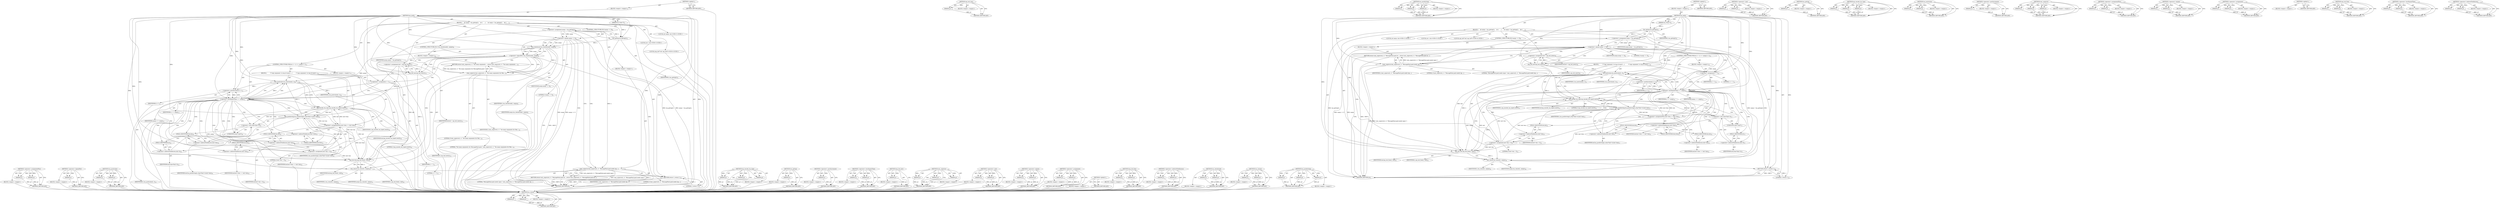 digraph "lua_pushlstring" {
vulnerable_173 [label=<(METHOD,lua_concat)>];
vulnerable_174 [label=<(PARAM,p1)>];
vulnerable_175 [label=<(PARAM,p2)>];
vulnerable_176 [label=<(BLOCK,&lt;empty&gt;,&lt;empty&gt;)>];
vulnerable_177 [label=<(METHOD_RETURN,ANY)>];
vulnerable_123 [label=<(METHOD,mp_buf_new)>];
vulnerable_124 [label=<(PARAM,p1)>];
vulnerable_125 [label=<(BLOCK,&lt;empty&gt;,&lt;empty&gt;)>];
vulnerable_126 [label=<(METHOD_RETURN,ANY)>];
vulnerable_147 [label=<(METHOD,lua_pushlstring)>];
vulnerable_148 [label=<(PARAM,p1)>];
vulnerable_149 [label=<(PARAM,p2)>];
vulnerable_150 [label=<(PARAM,p3)>];
vulnerable_151 [label=<(BLOCK,&lt;empty&gt;,&lt;empty&gt;)>];
vulnerable_152 [label=<(METHOD_RETURN,ANY)>];
vulnerable_6 [label=<(METHOD,&lt;global&gt;)<SUB>1</SUB>>];
vulnerable_7 [label=<(BLOCK,&lt;empty&gt;,&lt;empty&gt;)<SUB>1</SUB>>];
vulnerable_8 [label=<(METHOD,mp_pack)<SUB>1</SUB>>];
vulnerable_9 [label=<(PARAM,lua_State *L)<SUB>1</SUB>>];
vulnerable_10 [label=<(BLOCK,{
    int nargs = lua_gettop(L);
    int i;
   ...,{
    int nargs = lua_gettop(L);
    int i;
   ...)<SUB>1</SUB>>];
vulnerable_11 [label="<(LOCAL,int nargs: int)<SUB>2</SUB>>"];
vulnerable_12 [label=<(&lt;operator&gt;.assignment,nargs = lua_gettop(L))<SUB>2</SUB>>];
vulnerable_13 [label=<(IDENTIFIER,nargs,nargs = lua_gettop(L))<SUB>2</SUB>>];
vulnerable_14 [label=<(lua_gettop,lua_gettop(L))<SUB>2</SUB>>];
vulnerable_15 [label=<(IDENTIFIER,L,lua_gettop(L))<SUB>2</SUB>>];
vulnerable_16 [label="<(LOCAL,int i: int)<SUB>3</SUB>>"];
vulnerable_17 [label="<(LOCAL,mp_buf* buf: mp_buf*)<SUB>4</SUB>>"];
vulnerable_18 [label=<(CONTROL_STRUCTURE,IF,if (nargs == 0))<SUB>6</SUB>>];
vulnerable_19 [label=<(&lt;operator&gt;.equals,nargs == 0)<SUB>6</SUB>>];
vulnerable_20 [label=<(IDENTIFIER,nargs,nargs == 0)<SUB>6</SUB>>];
vulnerable_21 [label=<(LITERAL,0,nargs == 0)<SUB>6</SUB>>];
vulnerable_22 [label=<(BLOCK,&lt;empty&gt;,&lt;empty&gt;)<SUB>7</SUB>>];
vulnerable_23 [label=<(RETURN,return luaL_argerror(L, 0, &quot;MessagePack pack ne...,return luaL_argerror(L, 0, &quot;MessagePack pack ne...)<SUB>7</SUB>>];
vulnerable_24 [label=<(luaL_argerror,luaL_argerror(L, 0, &quot;MessagePack pack needs inp...)<SUB>7</SUB>>];
vulnerable_25 [label=<(IDENTIFIER,L,luaL_argerror(L, 0, &quot;MessagePack pack needs inp...)<SUB>7</SUB>>];
vulnerable_26 [label=<(LITERAL,0,luaL_argerror(L, 0, &quot;MessagePack pack needs inp...)<SUB>7</SUB>>];
vulnerable_27 [label=<(LITERAL,&quot;MessagePack pack needs input.&quot;,luaL_argerror(L, 0, &quot;MessagePack pack needs inp...)<SUB>7</SUB>>];
vulnerable_28 [label=<(&lt;operator&gt;.assignment,buf = mp_buf_new(L))<SUB>9</SUB>>];
vulnerable_29 [label=<(IDENTIFIER,buf,buf = mp_buf_new(L))<SUB>9</SUB>>];
vulnerable_30 [label=<(mp_buf_new,mp_buf_new(L))<SUB>9</SUB>>];
vulnerable_31 [label=<(IDENTIFIER,L,mp_buf_new(L))<SUB>9</SUB>>];
vulnerable_32 [label=<(CONTROL_STRUCTURE,FOR,for (i = 1;i &lt;= nargs;i++))<SUB>10</SUB>>];
vulnerable_33 [label=<(BLOCK,&lt;empty&gt;,&lt;empty&gt;)<SUB>10</SUB>>];
vulnerable_34 [label=<(&lt;operator&gt;.assignment,i = 1)<SUB>10</SUB>>];
vulnerable_35 [label=<(IDENTIFIER,i,i = 1)<SUB>10</SUB>>];
vulnerable_36 [label=<(LITERAL,1,i = 1)<SUB>10</SUB>>];
vulnerable_37 [label=<(&lt;operator&gt;.lessEqualsThan,i &lt;= nargs)<SUB>10</SUB>>];
vulnerable_38 [label=<(IDENTIFIER,i,i &lt;= nargs)<SUB>10</SUB>>];
vulnerable_39 [label=<(IDENTIFIER,nargs,i &lt;= nargs)<SUB>10</SUB>>];
vulnerable_40 [label=<(&lt;operator&gt;.postIncrement,i++)<SUB>10</SUB>>];
vulnerable_41 [label=<(IDENTIFIER,i,i++)<SUB>10</SUB>>];
vulnerable_42 [label=<(BLOCK,{
         /* Copy argument i to top of stack f...,{
         /* Copy argument i to top of stack f...)<SUB>10</SUB>>];
vulnerable_43 [label=<(lua_pushvalue,lua_pushvalue(L, i))<SUB>13</SUB>>];
vulnerable_44 [label=<(IDENTIFIER,L,lua_pushvalue(L, i))<SUB>13</SUB>>];
vulnerable_45 [label=<(IDENTIFIER,i,lua_pushvalue(L, i))<SUB>13</SUB>>];
vulnerable_46 [label=<(mp_encode_lua_type,mp_encode_lua_type(L,buf,0))<SUB>15</SUB>>];
vulnerable_47 [label=<(IDENTIFIER,L,mp_encode_lua_type(L,buf,0))<SUB>15</SUB>>];
vulnerable_48 [label=<(IDENTIFIER,buf,mp_encode_lua_type(L,buf,0))<SUB>15</SUB>>];
vulnerable_49 [label=<(LITERAL,0,mp_encode_lua_type(L,buf,0))<SUB>15</SUB>>];
vulnerable_50 [label=<(lua_pushlstring,lua_pushlstring(L,(char*)buf-&gt;b,buf-&gt;len))<SUB>17</SUB>>];
vulnerable_51 [label=<(IDENTIFIER,L,lua_pushlstring(L,(char*)buf-&gt;b,buf-&gt;len))<SUB>17</SUB>>];
vulnerable_52 [label=<(&lt;operator&gt;.cast,(char*)buf-&gt;b)<SUB>17</SUB>>];
vulnerable_53 [label=<(UNKNOWN,char*,char*)<SUB>17</SUB>>];
vulnerable_54 [label=<(&lt;operator&gt;.indirectFieldAccess,buf-&gt;b)<SUB>17</SUB>>];
vulnerable_55 [label=<(IDENTIFIER,buf,(char*)buf-&gt;b)<SUB>17</SUB>>];
vulnerable_56 [label=<(FIELD_IDENTIFIER,b,b)<SUB>17</SUB>>];
vulnerable_57 [label=<(&lt;operator&gt;.indirectFieldAccess,buf-&gt;len)<SUB>17</SUB>>];
vulnerable_58 [label=<(IDENTIFIER,buf,lua_pushlstring(L,(char*)buf-&gt;b,buf-&gt;len))<SUB>17</SUB>>];
vulnerable_59 [label=<(FIELD_IDENTIFIER,len,len)<SUB>17</SUB>>];
vulnerable_60 [label=<(&lt;operator&gt;.assignmentPlus,buf-&gt;free += buf-&gt;len)<SUB>22</SUB>>];
vulnerable_61 [label=<(&lt;operator&gt;.indirectFieldAccess,buf-&gt;free)<SUB>22</SUB>>];
vulnerable_62 [label=<(IDENTIFIER,buf,buf-&gt;free += buf-&gt;len)<SUB>22</SUB>>];
vulnerable_63 [label=<(FIELD_IDENTIFIER,free,free)<SUB>22</SUB>>];
vulnerable_64 [label=<(&lt;operator&gt;.indirectFieldAccess,buf-&gt;len)<SUB>22</SUB>>];
vulnerable_65 [label=<(IDENTIFIER,buf,buf-&gt;free += buf-&gt;len)<SUB>22</SUB>>];
vulnerable_66 [label=<(FIELD_IDENTIFIER,len,len)<SUB>22</SUB>>];
vulnerable_67 [label=<(&lt;operator&gt;.assignment,buf-&gt;len = 0)<SUB>23</SUB>>];
vulnerable_68 [label=<(&lt;operator&gt;.indirectFieldAccess,buf-&gt;len)<SUB>23</SUB>>];
vulnerable_69 [label=<(IDENTIFIER,buf,buf-&gt;len = 0)<SUB>23</SUB>>];
vulnerable_70 [label=<(FIELD_IDENTIFIER,len,len)<SUB>23</SUB>>];
vulnerable_71 [label=<(LITERAL,0,buf-&gt;len = 0)<SUB>23</SUB>>];
vulnerable_72 [label=<(mp_buf_free,mp_buf_free(L, buf))<SUB>25</SUB>>];
vulnerable_73 [label=<(IDENTIFIER,L,mp_buf_free(L, buf))<SUB>25</SUB>>];
vulnerable_74 [label=<(IDENTIFIER,buf,mp_buf_free(L, buf))<SUB>25</SUB>>];
vulnerable_75 [label=<(lua_concat,lua_concat(L, nargs))<SUB>28</SUB>>];
vulnerable_76 [label=<(IDENTIFIER,L,lua_concat(L, nargs))<SUB>28</SUB>>];
vulnerable_77 [label=<(IDENTIFIER,nargs,lua_concat(L, nargs))<SUB>28</SUB>>];
vulnerable_78 [label=<(RETURN,return 1;,return 1;)<SUB>29</SUB>>];
vulnerable_79 [label=<(LITERAL,1,return 1;)<SUB>29</SUB>>];
vulnerable_80 [label=<(METHOD_RETURN,int)<SUB>1</SUB>>];
vulnerable_82 [label=<(METHOD_RETURN,ANY)<SUB>1</SUB>>];
vulnerable_153 [label=<(METHOD,&lt;operator&gt;.cast)>];
vulnerable_154 [label=<(PARAM,p1)>];
vulnerable_155 [label=<(PARAM,p2)>];
vulnerable_156 [label=<(BLOCK,&lt;empty&gt;,&lt;empty&gt;)>];
vulnerable_157 [label=<(METHOD_RETURN,ANY)>];
vulnerable_108 [label=<(METHOD,lua_gettop)>];
vulnerable_109 [label=<(PARAM,p1)>];
vulnerable_110 [label=<(BLOCK,&lt;empty&gt;,&lt;empty&gt;)>];
vulnerable_111 [label=<(METHOD_RETURN,ANY)>];
vulnerable_141 [label=<(METHOD,mp_encode_lua_type)>];
vulnerable_142 [label=<(PARAM,p1)>];
vulnerable_143 [label=<(PARAM,p2)>];
vulnerable_144 [label=<(PARAM,p3)>];
vulnerable_145 [label=<(BLOCK,&lt;empty&gt;,&lt;empty&gt;)>];
vulnerable_146 [label=<(METHOD_RETURN,ANY)>];
vulnerable_136 [label=<(METHOD,lua_pushvalue)>];
vulnerable_137 [label=<(PARAM,p1)>];
vulnerable_138 [label=<(PARAM,p2)>];
vulnerable_139 [label=<(BLOCK,&lt;empty&gt;,&lt;empty&gt;)>];
vulnerable_140 [label=<(METHOD_RETURN,ANY)>];
vulnerable_132 [label=<(METHOD,&lt;operator&gt;.postIncrement)>];
vulnerable_133 [label=<(PARAM,p1)>];
vulnerable_134 [label=<(BLOCK,&lt;empty&gt;,&lt;empty&gt;)>];
vulnerable_135 [label=<(METHOD_RETURN,ANY)>];
vulnerable_117 [label=<(METHOD,luaL_argerror)>];
vulnerable_118 [label=<(PARAM,p1)>];
vulnerable_119 [label=<(PARAM,p2)>];
vulnerable_120 [label=<(PARAM,p3)>];
vulnerable_121 [label=<(BLOCK,&lt;empty&gt;,&lt;empty&gt;)>];
vulnerable_122 [label=<(METHOD_RETURN,ANY)>];
vulnerable_163 [label=<(METHOD,&lt;operator&gt;.assignmentPlus)>];
vulnerable_164 [label=<(PARAM,p1)>];
vulnerable_165 [label=<(PARAM,p2)>];
vulnerable_166 [label=<(BLOCK,&lt;empty&gt;,&lt;empty&gt;)>];
vulnerable_167 [label=<(METHOD_RETURN,ANY)>];
vulnerable_112 [label=<(METHOD,&lt;operator&gt;.equals)>];
vulnerable_113 [label=<(PARAM,p1)>];
vulnerable_114 [label=<(PARAM,p2)>];
vulnerable_115 [label=<(BLOCK,&lt;empty&gt;,&lt;empty&gt;)>];
vulnerable_116 [label=<(METHOD_RETURN,ANY)>];
vulnerable_103 [label=<(METHOD,&lt;operator&gt;.assignment)>];
vulnerable_104 [label=<(PARAM,p1)>];
vulnerable_105 [label=<(PARAM,p2)>];
vulnerable_106 [label=<(BLOCK,&lt;empty&gt;,&lt;empty&gt;)>];
vulnerable_107 [label=<(METHOD_RETURN,ANY)>];
vulnerable_97 [label=<(METHOD,&lt;global&gt;)<SUB>1</SUB>>];
vulnerable_98 [label=<(BLOCK,&lt;empty&gt;,&lt;empty&gt;)>];
vulnerable_99 [label=<(METHOD_RETURN,ANY)>];
vulnerable_168 [label=<(METHOD,mp_buf_free)>];
vulnerable_169 [label=<(PARAM,p1)>];
vulnerable_170 [label=<(PARAM,p2)>];
vulnerable_171 [label=<(BLOCK,&lt;empty&gt;,&lt;empty&gt;)>];
vulnerable_172 [label=<(METHOD_RETURN,ANY)>];
vulnerable_127 [label=<(METHOD,&lt;operator&gt;.lessEqualsThan)>];
vulnerable_128 [label=<(PARAM,p1)>];
vulnerable_129 [label=<(PARAM,p2)>];
vulnerable_130 [label=<(BLOCK,&lt;empty&gt;,&lt;empty&gt;)>];
vulnerable_131 [label=<(METHOD_RETURN,ANY)>];
vulnerable_158 [label=<(METHOD,&lt;operator&gt;.indirectFieldAccess)>];
vulnerable_159 [label=<(PARAM,p1)>];
vulnerable_160 [label=<(PARAM,p2)>];
vulnerable_161 [label=<(BLOCK,&lt;empty&gt;,&lt;empty&gt;)>];
vulnerable_162 [label=<(METHOD_RETURN,ANY)>];
fixed_185 [label=<(METHOD,&lt;operator&gt;.assignmentPlus)>];
fixed_186 [label=<(PARAM,p1)>];
fixed_187 [label=<(PARAM,p2)>];
fixed_188 [label=<(BLOCK,&lt;empty&gt;,&lt;empty&gt;)>];
fixed_189 [label=<(METHOD_RETURN,ANY)>];
fixed_136 [label=<(METHOD,&lt;operator&gt;.logicalNot)>];
fixed_137 [label=<(PARAM,p1)>];
fixed_138 [label=<(BLOCK,&lt;empty&gt;,&lt;empty&gt;)>];
fixed_139 [label=<(METHOD_RETURN,ANY)>];
fixed_158 [label=<(METHOD,lua_pushvalue)>];
fixed_159 [label=<(PARAM,p1)>];
fixed_160 [label=<(PARAM,p2)>];
fixed_161 [label=<(BLOCK,&lt;empty&gt;,&lt;empty&gt;)>];
fixed_162 [label=<(METHOD_RETURN,ANY)>];
fixed_6 [label=<(METHOD,&lt;global&gt;)<SUB>1</SUB>>];
fixed_7 [label=<(BLOCK,&lt;empty&gt;,&lt;empty&gt;)<SUB>1</SUB>>];
fixed_8 [label=<(METHOD,mp_pack)<SUB>1</SUB>>];
fixed_9 [label=<(PARAM,lua_State *L)<SUB>1</SUB>>];
fixed_10 [label=<(BLOCK,{
    int nargs = lua_gettop(L);
    int i;
   ...,{
    int nargs = lua_gettop(L);
    int i;
   ...)<SUB>1</SUB>>];
fixed_11 [label="<(LOCAL,int nargs: int)<SUB>2</SUB>>"];
fixed_12 [label=<(&lt;operator&gt;.assignment,nargs = lua_gettop(L))<SUB>2</SUB>>];
fixed_13 [label=<(IDENTIFIER,nargs,nargs = lua_gettop(L))<SUB>2</SUB>>];
fixed_14 [label=<(lua_gettop,lua_gettop(L))<SUB>2</SUB>>];
fixed_15 [label=<(IDENTIFIER,L,lua_gettop(L))<SUB>2</SUB>>];
fixed_16 [label="<(LOCAL,int i: int)<SUB>3</SUB>>"];
fixed_17 [label="<(LOCAL,mp_buf* buf: mp_buf*)<SUB>4</SUB>>"];
fixed_18 [label=<(CONTROL_STRUCTURE,IF,if (nargs == 0))<SUB>6</SUB>>];
fixed_19 [label=<(&lt;operator&gt;.equals,nargs == 0)<SUB>6</SUB>>];
fixed_20 [label=<(IDENTIFIER,nargs,nargs == 0)<SUB>6</SUB>>];
fixed_21 [label=<(LITERAL,0,nargs == 0)<SUB>6</SUB>>];
fixed_22 [label=<(BLOCK,&lt;empty&gt;,&lt;empty&gt;)<SUB>7</SUB>>];
fixed_23 [label=<(RETURN,return luaL_argerror(L, 0, &quot;MessagePack pack ne...,return luaL_argerror(L, 0, &quot;MessagePack pack ne...)<SUB>7</SUB>>];
fixed_24 [label=<(luaL_argerror,luaL_argerror(L, 0, &quot;MessagePack pack needs inp...)<SUB>7</SUB>>];
fixed_25 [label=<(IDENTIFIER,L,luaL_argerror(L, 0, &quot;MessagePack pack needs inp...)<SUB>7</SUB>>];
fixed_26 [label=<(LITERAL,0,luaL_argerror(L, 0, &quot;MessagePack pack needs inp...)<SUB>7</SUB>>];
fixed_27 [label=<(LITERAL,&quot;MessagePack pack needs input.&quot;,luaL_argerror(L, 0, &quot;MessagePack pack needs inp...)<SUB>7</SUB>>];
fixed_28 [label=<(CONTROL_STRUCTURE,IF,if (!lua_checkstack(L, nargs)))<SUB>9</SUB>>];
fixed_29 [label=<(&lt;operator&gt;.logicalNot,!lua_checkstack(L, nargs))<SUB>9</SUB>>];
fixed_30 [label=<(lua_checkstack,lua_checkstack(L, nargs))<SUB>9</SUB>>];
fixed_31 [label=<(IDENTIFIER,L,lua_checkstack(L, nargs))<SUB>9</SUB>>];
fixed_32 [label=<(IDENTIFIER,nargs,lua_checkstack(L, nargs))<SUB>9</SUB>>];
fixed_33 [label=<(BLOCK,&lt;empty&gt;,&lt;empty&gt;)<SUB>10</SUB>>];
fixed_34 [label=<(RETURN,return luaL_argerror(L, 0, &quot;Too many arguments ...,return luaL_argerror(L, 0, &quot;Too many arguments ...)<SUB>10</SUB>>];
fixed_35 [label=<(luaL_argerror,luaL_argerror(L, 0, &quot;Too many arguments for Mes...)<SUB>10</SUB>>];
fixed_36 [label=<(IDENTIFIER,L,luaL_argerror(L, 0, &quot;Too many arguments for Mes...)<SUB>10</SUB>>];
fixed_37 [label=<(LITERAL,0,luaL_argerror(L, 0, &quot;Too many arguments for Mes...)<SUB>10</SUB>>];
fixed_38 [label=<(LITERAL,&quot;Too many arguments for MessagePack pack.&quot;,luaL_argerror(L, 0, &quot;Too many arguments for Mes...)<SUB>10</SUB>>];
fixed_39 [label=<(&lt;operator&gt;.assignment,buf = mp_buf_new(L))<SUB>12</SUB>>];
fixed_40 [label=<(IDENTIFIER,buf,buf = mp_buf_new(L))<SUB>12</SUB>>];
fixed_41 [label=<(mp_buf_new,mp_buf_new(L))<SUB>12</SUB>>];
fixed_42 [label=<(IDENTIFIER,L,mp_buf_new(L))<SUB>12</SUB>>];
fixed_43 [label=<(CONTROL_STRUCTURE,FOR,for (i = 1;i &lt;= nargs;i++))<SUB>13</SUB>>];
fixed_44 [label=<(BLOCK,&lt;empty&gt;,&lt;empty&gt;)<SUB>13</SUB>>];
fixed_45 [label=<(&lt;operator&gt;.assignment,i = 1)<SUB>13</SUB>>];
fixed_46 [label=<(IDENTIFIER,i,i = 1)<SUB>13</SUB>>];
fixed_47 [label=<(LITERAL,1,i = 1)<SUB>13</SUB>>];
fixed_48 [label=<(&lt;operator&gt;.lessEqualsThan,i &lt;= nargs)<SUB>13</SUB>>];
fixed_49 [label=<(IDENTIFIER,i,i &lt;= nargs)<SUB>13</SUB>>];
fixed_50 [label=<(IDENTIFIER,nargs,i &lt;= nargs)<SUB>13</SUB>>];
fixed_51 [label=<(&lt;operator&gt;.postIncrement,i++)<SUB>13</SUB>>];
fixed_52 [label=<(IDENTIFIER,i,i++)<SUB>13</SUB>>];
fixed_53 [label=<(BLOCK,{
         /* Copy argument i to top of stack f...,{
         /* Copy argument i to top of stack f...)<SUB>13</SUB>>];
fixed_54 [label=<(lua_pushvalue,lua_pushvalue(L, i))<SUB>16</SUB>>];
fixed_55 [label=<(IDENTIFIER,L,lua_pushvalue(L, i))<SUB>16</SUB>>];
fixed_56 [label=<(IDENTIFIER,i,lua_pushvalue(L, i))<SUB>16</SUB>>];
fixed_57 [label=<(mp_encode_lua_type,mp_encode_lua_type(L,buf,0))<SUB>18</SUB>>];
fixed_58 [label=<(IDENTIFIER,L,mp_encode_lua_type(L,buf,0))<SUB>18</SUB>>];
fixed_59 [label=<(IDENTIFIER,buf,mp_encode_lua_type(L,buf,0))<SUB>18</SUB>>];
fixed_60 [label=<(LITERAL,0,mp_encode_lua_type(L,buf,0))<SUB>18</SUB>>];
fixed_61 [label=<(lua_pushlstring,lua_pushlstring(L,(char*)buf-&gt;b,buf-&gt;len))<SUB>20</SUB>>];
fixed_62 [label=<(IDENTIFIER,L,lua_pushlstring(L,(char*)buf-&gt;b,buf-&gt;len))<SUB>20</SUB>>];
fixed_63 [label=<(&lt;operator&gt;.cast,(char*)buf-&gt;b)<SUB>20</SUB>>];
fixed_64 [label=<(UNKNOWN,char*,char*)<SUB>20</SUB>>];
fixed_65 [label=<(&lt;operator&gt;.indirectFieldAccess,buf-&gt;b)<SUB>20</SUB>>];
fixed_66 [label=<(IDENTIFIER,buf,(char*)buf-&gt;b)<SUB>20</SUB>>];
fixed_67 [label=<(FIELD_IDENTIFIER,b,b)<SUB>20</SUB>>];
fixed_68 [label=<(&lt;operator&gt;.indirectFieldAccess,buf-&gt;len)<SUB>20</SUB>>];
fixed_69 [label=<(IDENTIFIER,buf,lua_pushlstring(L,(char*)buf-&gt;b,buf-&gt;len))<SUB>20</SUB>>];
fixed_70 [label=<(FIELD_IDENTIFIER,len,len)<SUB>20</SUB>>];
fixed_71 [label=<(&lt;operator&gt;.assignmentPlus,buf-&gt;free += buf-&gt;len)<SUB>25</SUB>>];
fixed_72 [label=<(&lt;operator&gt;.indirectFieldAccess,buf-&gt;free)<SUB>25</SUB>>];
fixed_73 [label=<(IDENTIFIER,buf,buf-&gt;free += buf-&gt;len)<SUB>25</SUB>>];
fixed_74 [label=<(FIELD_IDENTIFIER,free,free)<SUB>25</SUB>>];
fixed_75 [label=<(&lt;operator&gt;.indirectFieldAccess,buf-&gt;len)<SUB>25</SUB>>];
fixed_76 [label=<(IDENTIFIER,buf,buf-&gt;free += buf-&gt;len)<SUB>25</SUB>>];
fixed_77 [label=<(FIELD_IDENTIFIER,len,len)<SUB>25</SUB>>];
fixed_78 [label=<(&lt;operator&gt;.assignment,buf-&gt;len = 0)<SUB>26</SUB>>];
fixed_79 [label=<(&lt;operator&gt;.indirectFieldAccess,buf-&gt;len)<SUB>26</SUB>>];
fixed_80 [label=<(IDENTIFIER,buf,buf-&gt;len = 0)<SUB>26</SUB>>];
fixed_81 [label=<(FIELD_IDENTIFIER,len,len)<SUB>26</SUB>>];
fixed_82 [label=<(LITERAL,0,buf-&gt;len = 0)<SUB>26</SUB>>];
fixed_83 [label=<(mp_buf_free,mp_buf_free(L, buf))<SUB>28</SUB>>];
fixed_84 [label=<(IDENTIFIER,L,mp_buf_free(L, buf))<SUB>28</SUB>>];
fixed_85 [label=<(IDENTIFIER,buf,mp_buf_free(L, buf))<SUB>28</SUB>>];
fixed_86 [label=<(lua_concat,lua_concat(L, nargs))<SUB>31</SUB>>];
fixed_87 [label=<(IDENTIFIER,L,lua_concat(L, nargs))<SUB>31</SUB>>];
fixed_88 [label=<(IDENTIFIER,nargs,lua_concat(L, nargs))<SUB>31</SUB>>];
fixed_89 [label=<(RETURN,return 1;,return 1;)<SUB>32</SUB>>];
fixed_90 [label=<(LITERAL,1,return 1;)<SUB>32</SUB>>];
fixed_91 [label=<(METHOD_RETURN,int)<SUB>1</SUB>>];
fixed_93 [label=<(METHOD_RETURN,ANY)<SUB>1</SUB>>];
fixed_163 [label=<(METHOD,mp_encode_lua_type)>];
fixed_164 [label=<(PARAM,p1)>];
fixed_165 [label=<(PARAM,p2)>];
fixed_166 [label=<(PARAM,p3)>];
fixed_167 [label=<(BLOCK,&lt;empty&gt;,&lt;empty&gt;)>];
fixed_168 [label=<(METHOD_RETURN,ANY)>];
fixed_121 [label=<(METHOD,lua_gettop)>];
fixed_122 [label=<(PARAM,p1)>];
fixed_123 [label=<(BLOCK,&lt;empty&gt;,&lt;empty&gt;)>];
fixed_124 [label=<(METHOD_RETURN,ANY)>];
fixed_154 [label=<(METHOD,&lt;operator&gt;.postIncrement)>];
fixed_155 [label=<(PARAM,p1)>];
fixed_156 [label=<(BLOCK,&lt;empty&gt;,&lt;empty&gt;)>];
fixed_157 [label=<(METHOD_RETURN,ANY)>];
fixed_149 [label=<(METHOD,&lt;operator&gt;.lessEqualsThan)>];
fixed_150 [label=<(PARAM,p1)>];
fixed_151 [label=<(PARAM,p2)>];
fixed_152 [label=<(BLOCK,&lt;empty&gt;,&lt;empty&gt;)>];
fixed_153 [label=<(METHOD_RETURN,ANY)>];
fixed_145 [label=<(METHOD,mp_buf_new)>];
fixed_146 [label=<(PARAM,p1)>];
fixed_147 [label=<(BLOCK,&lt;empty&gt;,&lt;empty&gt;)>];
fixed_148 [label=<(METHOD_RETURN,ANY)>];
fixed_130 [label=<(METHOD,luaL_argerror)>];
fixed_131 [label=<(PARAM,p1)>];
fixed_132 [label=<(PARAM,p2)>];
fixed_133 [label=<(PARAM,p3)>];
fixed_134 [label=<(BLOCK,&lt;empty&gt;,&lt;empty&gt;)>];
fixed_135 [label=<(METHOD_RETURN,ANY)>];
fixed_175 [label=<(METHOD,&lt;operator&gt;.cast)>];
fixed_176 [label=<(PARAM,p1)>];
fixed_177 [label=<(PARAM,p2)>];
fixed_178 [label=<(BLOCK,&lt;empty&gt;,&lt;empty&gt;)>];
fixed_179 [label=<(METHOD_RETURN,ANY)>];
fixed_125 [label=<(METHOD,&lt;operator&gt;.equals)>];
fixed_126 [label=<(PARAM,p1)>];
fixed_127 [label=<(PARAM,p2)>];
fixed_128 [label=<(BLOCK,&lt;empty&gt;,&lt;empty&gt;)>];
fixed_129 [label=<(METHOD_RETURN,ANY)>];
fixed_116 [label=<(METHOD,&lt;operator&gt;.assignment)>];
fixed_117 [label=<(PARAM,p1)>];
fixed_118 [label=<(PARAM,p2)>];
fixed_119 [label=<(BLOCK,&lt;empty&gt;,&lt;empty&gt;)>];
fixed_120 [label=<(METHOD_RETURN,ANY)>];
fixed_110 [label=<(METHOD,&lt;global&gt;)<SUB>1</SUB>>];
fixed_111 [label=<(BLOCK,&lt;empty&gt;,&lt;empty&gt;)>];
fixed_112 [label=<(METHOD_RETURN,ANY)>];
fixed_190 [label=<(METHOD,mp_buf_free)>];
fixed_191 [label=<(PARAM,p1)>];
fixed_192 [label=<(PARAM,p2)>];
fixed_193 [label=<(BLOCK,&lt;empty&gt;,&lt;empty&gt;)>];
fixed_194 [label=<(METHOD_RETURN,ANY)>];
fixed_180 [label=<(METHOD,&lt;operator&gt;.indirectFieldAccess)>];
fixed_181 [label=<(PARAM,p1)>];
fixed_182 [label=<(PARAM,p2)>];
fixed_183 [label=<(BLOCK,&lt;empty&gt;,&lt;empty&gt;)>];
fixed_184 [label=<(METHOD_RETURN,ANY)>];
fixed_140 [label=<(METHOD,lua_checkstack)>];
fixed_141 [label=<(PARAM,p1)>];
fixed_142 [label=<(PARAM,p2)>];
fixed_143 [label=<(BLOCK,&lt;empty&gt;,&lt;empty&gt;)>];
fixed_144 [label=<(METHOD_RETURN,ANY)>];
fixed_195 [label=<(METHOD,lua_concat)>];
fixed_196 [label=<(PARAM,p1)>];
fixed_197 [label=<(PARAM,p2)>];
fixed_198 [label=<(BLOCK,&lt;empty&gt;,&lt;empty&gt;)>];
fixed_199 [label=<(METHOD_RETURN,ANY)>];
fixed_169 [label=<(METHOD,lua_pushlstring)>];
fixed_170 [label=<(PARAM,p1)>];
fixed_171 [label=<(PARAM,p2)>];
fixed_172 [label=<(PARAM,p3)>];
fixed_173 [label=<(BLOCK,&lt;empty&gt;,&lt;empty&gt;)>];
fixed_174 [label=<(METHOD_RETURN,ANY)>];
vulnerable_173 -> vulnerable_174  [key=0, label="AST: "];
vulnerable_173 -> vulnerable_174  [key=1, label="DDG: "];
vulnerable_173 -> vulnerable_176  [key=0, label="AST: "];
vulnerable_173 -> vulnerable_175  [key=0, label="AST: "];
vulnerable_173 -> vulnerable_175  [key=1, label="DDG: "];
vulnerable_173 -> vulnerable_177  [key=0, label="AST: "];
vulnerable_173 -> vulnerable_177  [key=1, label="CFG: "];
vulnerable_174 -> vulnerable_177  [key=0, label="DDG: p1"];
vulnerable_175 -> vulnerable_177  [key=0, label="DDG: p2"];
vulnerable_123 -> vulnerable_124  [key=0, label="AST: "];
vulnerable_123 -> vulnerable_124  [key=1, label="DDG: "];
vulnerable_123 -> vulnerable_125  [key=0, label="AST: "];
vulnerable_123 -> vulnerable_126  [key=0, label="AST: "];
vulnerable_123 -> vulnerable_126  [key=1, label="CFG: "];
vulnerable_124 -> vulnerable_126  [key=0, label="DDG: p1"];
vulnerable_147 -> vulnerable_148  [key=0, label="AST: "];
vulnerable_147 -> vulnerable_148  [key=1, label="DDG: "];
vulnerable_147 -> vulnerable_151  [key=0, label="AST: "];
vulnerable_147 -> vulnerable_149  [key=0, label="AST: "];
vulnerable_147 -> vulnerable_149  [key=1, label="DDG: "];
vulnerable_147 -> vulnerable_152  [key=0, label="AST: "];
vulnerable_147 -> vulnerable_152  [key=1, label="CFG: "];
vulnerable_147 -> vulnerable_150  [key=0, label="AST: "];
vulnerable_147 -> vulnerable_150  [key=1, label="DDG: "];
vulnerable_148 -> vulnerable_152  [key=0, label="DDG: p1"];
vulnerable_149 -> vulnerable_152  [key=0, label="DDG: p2"];
vulnerable_150 -> vulnerable_152  [key=0, label="DDG: p3"];
vulnerable_6 -> vulnerable_7  [key=0, label="AST: "];
vulnerable_6 -> vulnerable_82  [key=0, label="AST: "];
vulnerable_6 -> vulnerable_82  [key=1, label="CFG: "];
vulnerable_7 -> vulnerable_8  [key=0, label="AST: "];
vulnerable_8 -> vulnerable_9  [key=0, label="AST: "];
vulnerable_8 -> vulnerable_9  [key=1, label="DDG: "];
vulnerable_8 -> vulnerable_10  [key=0, label="AST: "];
vulnerable_8 -> vulnerable_80  [key=0, label="AST: "];
vulnerable_8 -> vulnerable_14  [key=0, label="CFG: "];
vulnerable_8 -> vulnerable_14  [key=1, label="DDG: "];
vulnerable_8 -> vulnerable_78  [key=0, label="DDG: "];
vulnerable_8 -> vulnerable_72  [key=0, label="DDG: "];
vulnerable_8 -> vulnerable_75  [key=0, label="DDG: "];
vulnerable_8 -> vulnerable_79  [key=0, label="DDG: "];
vulnerable_8 -> vulnerable_19  [key=0, label="DDG: "];
vulnerable_8 -> vulnerable_30  [key=0, label="DDG: "];
vulnerable_8 -> vulnerable_34  [key=0, label="DDG: "];
vulnerable_8 -> vulnerable_37  [key=0, label="DDG: "];
vulnerable_8 -> vulnerable_40  [key=0, label="DDG: "];
vulnerable_8 -> vulnerable_67  [key=0, label="DDG: "];
vulnerable_8 -> vulnerable_43  [key=0, label="DDG: "];
vulnerable_8 -> vulnerable_46  [key=0, label="DDG: "];
vulnerable_8 -> vulnerable_50  [key=0, label="DDG: "];
vulnerable_8 -> vulnerable_24  [key=0, label="DDG: "];
vulnerable_9 -> vulnerable_14  [key=0, label="DDG: L"];
vulnerable_10 -> vulnerable_11  [key=0, label="AST: "];
vulnerable_10 -> vulnerable_12  [key=0, label="AST: "];
vulnerable_10 -> vulnerable_16  [key=0, label="AST: "];
vulnerable_10 -> vulnerable_17  [key=0, label="AST: "];
vulnerable_10 -> vulnerable_18  [key=0, label="AST: "];
vulnerable_10 -> vulnerable_28  [key=0, label="AST: "];
vulnerable_10 -> vulnerable_32  [key=0, label="AST: "];
vulnerable_10 -> vulnerable_72  [key=0, label="AST: "];
vulnerable_10 -> vulnerable_75  [key=0, label="AST: "];
vulnerable_10 -> vulnerable_78  [key=0, label="AST: "];
vulnerable_12 -> vulnerable_13  [key=0, label="AST: "];
vulnerable_12 -> vulnerable_14  [key=0, label="AST: "];
vulnerable_12 -> vulnerable_19  [key=0, label="CFG: "];
vulnerable_12 -> vulnerable_19  [key=1, label="DDG: nargs"];
vulnerable_12 -> vulnerable_80  [key=0, label="DDG: lua_gettop(L)"];
vulnerable_12 -> vulnerable_80  [key=1, label="DDG: nargs = lua_gettop(L)"];
vulnerable_14 -> vulnerable_15  [key=0, label="AST: "];
vulnerable_14 -> vulnerable_12  [key=0, label="CFG: "];
vulnerable_14 -> vulnerable_12  [key=1, label="DDG: L"];
vulnerable_14 -> vulnerable_30  [key=0, label="DDG: L"];
vulnerable_14 -> vulnerable_24  [key=0, label="DDG: L"];
vulnerable_18 -> vulnerable_19  [key=0, label="AST: "];
vulnerable_18 -> vulnerable_22  [key=0, label="AST: "];
vulnerable_19 -> vulnerable_20  [key=0, label="AST: "];
vulnerable_19 -> vulnerable_21  [key=0, label="AST: "];
vulnerable_19 -> vulnerable_24  [key=0, label="CFG: "];
vulnerable_19 -> vulnerable_24  [key=1, label="CDG: "];
vulnerable_19 -> vulnerable_30  [key=0, label="CFG: "];
vulnerable_19 -> vulnerable_30  [key=1, label="CDG: "];
vulnerable_19 -> vulnerable_80  [key=0, label="DDG: nargs"];
vulnerable_19 -> vulnerable_80  [key=1, label="DDG: nargs == 0"];
vulnerable_19 -> vulnerable_37  [key=0, label="DDG: nargs"];
vulnerable_19 -> vulnerable_37  [key=1, label="CDG: "];
vulnerable_19 -> vulnerable_34  [key=0, label="CDG: "];
vulnerable_19 -> vulnerable_28  [key=0, label="CDG: "];
vulnerable_19 -> vulnerable_75  [key=0, label="CDG: "];
vulnerable_19 -> vulnerable_72  [key=0, label="CDG: "];
vulnerable_19 -> vulnerable_23  [key=0, label="CDG: "];
vulnerable_19 -> vulnerable_78  [key=0, label="CDG: "];
vulnerable_22 -> vulnerable_23  [key=0, label="AST: "];
vulnerable_23 -> vulnerable_24  [key=0, label="AST: "];
vulnerable_23 -> vulnerable_80  [key=0, label="CFG: "];
vulnerable_23 -> vulnerable_80  [key=1, label="DDG: &lt;RET&gt;"];
vulnerable_24 -> vulnerable_25  [key=0, label="AST: "];
vulnerable_24 -> vulnerable_26  [key=0, label="AST: "];
vulnerable_24 -> vulnerable_27  [key=0, label="AST: "];
vulnerable_24 -> vulnerable_23  [key=0, label="CFG: "];
vulnerable_24 -> vulnerable_23  [key=1, label="DDG: luaL_argerror(L, 0, &quot;MessagePack pack needs input.&quot;)"];
vulnerable_24 -> vulnerable_80  [key=0, label="DDG: L"];
vulnerable_24 -> vulnerable_80  [key=1, label="DDG: luaL_argerror(L, 0, &quot;MessagePack pack needs input.&quot;)"];
vulnerable_28 -> vulnerable_29  [key=0, label="AST: "];
vulnerable_28 -> vulnerable_30  [key=0, label="AST: "];
vulnerable_28 -> vulnerable_34  [key=0, label="CFG: "];
vulnerable_28 -> vulnerable_72  [key=0, label="DDG: buf"];
vulnerable_28 -> vulnerable_46  [key=0, label="DDG: buf"];
vulnerable_30 -> vulnerable_31  [key=0, label="AST: "];
vulnerable_30 -> vulnerable_28  [key=0, label="CFG: "];
vulnerable_30 -> vulnerable_28  [key=1, label="DDG: L"];
vulnerable_30 -> vulnerable_72  [key=0, label="DDG: L"];
vulnerable_30 -> vulnerable_43  [key=0, label="DDG: L"];
vulnerable_32 -> vulnerable_33  [key=0, label="AST: "];
vulnerable_32 -> vulnerable_37  [key=0, label="AST: "];
vulnerable_32 -> vulnerable_40  [key=0, label="AST: "];
vulnerable_32 -> vulnerable_42  [key=0, label="AST: "];
vulnerable_33 -> vulnerable_34  [key=0, label="AST: "];
vulnerable_34 -> vulnerable_35  [key=0, label="AST: "];
vulnerable_34 -> vulnerable_36  [key=0, label="AST: "];
vulnerable_34 -> vulnerable_37  [key=0, label="CFG: "];
vulnerable_34 -> vulnerable_37  [key=1, label="DDG: i"];
vulnerable_37 -> vulnerable_38  [key=0, label="AST: "];
vulnerable_37 -> vulnerable_39  [key=0, label="AST: "];
vulnerable_37 -> vulnerable_43  [key=0, label="CFG: "];
vulnerable_37 -> vulnerable_43  [key=1, label="DDG: i"];
vulnerable_37 -> vulnerable_43  [key=2, label="CDG: "];
vulnerable_37 -> vulnerable_72  [key=0, label="CFG: "];
vulnerable_37 -> vulnerable_75  [key=0, label="DDG: nargs"];
vulnerable_37 -> vulnerable_68  [key=0, label="CDG: "];
vulnerable_37 -> vulnerable_60  [key=0, label="CDG: "];
vulnerable_37 -> vulnerable_64  [key=0, label="CDG: "];
vulnerable_37 -> vulnerable_57  [key=0, label="CDG: "];
vulnerable_37 -> vulnerable_66  [key=0, label="CDG: "];
vulnerable_37 -> vulnerable_52  [key=0, label="CDG: "];
vulnerable_37 -> vulnerable_37  [key=0, label="CDG: "];
vulnerable_37 -> vulnerable_46  [key=0, label="CDG: "];
vulnerable_37 -> vulnerable_56  [key=0, label="CDG: "];
vulnerable_37 -> vulnerable_67  [key=0, label="CDG: "];
vulnerable_37 -> vulnerable_40  [key=0, label="CDG: "];
vulnerable_37 -> vulnerable_50  [key=0, label="CDG: "];
vulnerable_37 -> vulnerable_59  [key=0, label="CDG: "];
vulnerable_37 -> vulnerable_54  [key=0, label="CDG: "];
vulnerable_37 -> vulnerable_61  [key=0, label="CDG: "];
vulnerable_37 -> vulnerable_53  [key=0, label="CDG: "];
vulnerable_37 -> vulnerable_70  [key=0, label="CDG: "];
vulnerable_37 -> vulnerable_63  [key=0, label="CDG: "];
vulnerable_40 -> vulnerable_41  [key=0, label="AST: "];
vulnerable_40 -> vulnerable_37  [key=0, label="CFG: "];
vulnerable_40 -> vulnerable_37  [key=1, label="DDG: i"];
vulnerable_42 -> vulnerable_43  [key=0, label="AST: "];
vulnerable_42 -> vulnerable_46  [key=0, label="AST: "];
vulnerable_42 -> vulnerable_50  [key=0, label="AST: "];
vulnerable_42 -> vulnerable_60  [key=0, label="AST: "];
vulnerable_42 -> vulnerable_67  [key=0, label="AST: "];
vulnerable_43 -> vulnerable_44  [key=0, label="AST: "];
vulnerable_43 -> vulnerable_45  [key=0, label="AST: "];
vulnerable_43 -> vulnerable_46  [key=0, label="CFG: "];
vulnerable_43 -> vulnerable_46  [key=1, label="DDG: L"];
vulnerable_43 -> vulnerable_40  [key=0, label="DDG: i"];
vulnerable_46 -> vulnerable_47  [key=0, label="AST: "];
vulnerable_46 -> vulnerable_48  [key=0, label="AST: "];
vulnerable_46 -> vulnerable_49  [key=0, label="AST: "];
vulnerable_46 -> vulnerable_53  [key=0, label="CFG: "];
vulnerable_46 -> vulnerable_72  [key=0, label="DDG: buf"];
vulnerable_46 -> vulnerable_60  [key=0, label="DDG: buf"];
vulnerable_46 -> vulnerable_50  [key=0, label="DDG: L"];
vulnerable_46 -> vulnerable_50  [key=1, label="DDG: buf"];
vulnerable_46 -> vulnerable_52  [key=0, label="DDG: buf"];
vulnerable_50 -> vulnerable_51  [key=0, label="AST: "];
vulnerable_50 -> vulnerable_52  [key=0, label="AST: "];
vulnerable_50 -> vulnerable_57  [key=0, label="AST: "];
vulnerable_50 -> vulnerable_63  [key=0, label="CFG: "];
vulnerable_50 -> vulnerable_72  [key=0, label="DDG: L"];
vulnerable_50 -> vulnerable_60  [key=0, label="DDG: buf-&gt;len"];
vulnerable_50 -> vulnerable_43  [key=0, label="DDG: L"];
vulnerable_52 -> vulnerable_53  [key=0, label="AST: "];
vulnerable_52 -> vulnerable_54  [key=0, label="AST: "];
vulnerable_52 -> vulnerable_59  [key=0, label="CFG: "];
vulnerable_53 -> vulnerable_56  [key=0, label="CFG: "];
vulnerable_54 -> vulnerable_55  [key=0, label="AST: "];
vulnerable_54 -> vulnerable_56  [key=0, label="AST: "];
vulnerable_54 -> vulnerable_52  [key=0, label="CFG: "];
vulnerable_56 -> vulnerable_54  [key=0, label="CFG: "];
vulnerable_57 -> vulnerable_58  [key=0, label="AST: "];
vulnerable_57 -> vulnerable_59  [key=0, label="AST: "];
vulnerable_57 -> vulnerable_50  [key=0, label="CFG: "];
vulnerable_59 -> vulnerable_57  [key=0, label="CFG: "];
vulnerable_60 -> vulnerable_61  [key=0, label="AST: "];
vulnerable_60 -> vulnerable_64  [key=0, label="AST: "];
vulnerable_60 -> vulnerable_70  [key=0, label="CFG: "];
vulnerable_60 -> vulnerable_72  [key=0, label="DDG: buf-&gt;free"];
vulnerable_60 -> vulnerable_46  [key=0, label="DDG: buf-&gt;free"];
vulnerable_61 -> vulnerable_62  [key=0, label="AST: "];
vulnerable_61 -> vulnerable_63  [key=0, label="AST: "];
vulnerable_61 -> vulnerable_66  [key=0, label="CFG: "];
vulnerable_63 -> vulnerable_61  [key=0, label="CFG: "];
vulnerable_64 -> vulnerable_65  [key=0, label="AST: "];
vulnerable_64 -> vulnerable_66  [key=0, label="AST: "];
vulnerable_64 -> vulnerable_60  [key=0, label="CFG: "];
vulnerable_66 -> vulnerable_64  [key=0, label="CFG: "];
vulnerable_67 -> vulnerable_68  [key=0, label="AST: "];
vulnerable_67 -> vulnerable_71  [key=0, label="AST: "];
vulnerable_67 -> vulnerable_40  [key=0, label="CFG: "];
vulnerable_67 -> vulnerable_72  [key=0, label="DDG: buf-&gt;len"];
vulnerable_67 -> vulnerable_46  [key=0, label="DDG: buf-&gt;len"];
vulnerable_67 -> vulnerable_50  [key=0, label="DDG: buf-&gt;len"];
vulnerable_68 -> vulnerable_69  [key=0, label="AST: "];
vulnerable_68 -> vulnerable_70  [key=0, label="AST: "];
vulnerable_68 -> vulnerable_67  [key=0, label="CFG: "];
vulnerable_70 -> vulnerable_68  [key=0, label="CFG: "];
vulnerable_72 -> vulnerable_73  [key=0, label="AST: "];
vulnerable_72 -> vulnerable_74  [key=0, label="AST: "];
vulnerable_72 -> vulnerable_75  [key=0, label="CFG: "];
vulnerable_72 -> vulnerable_75  [key=1, label="DDG: L"];
vulnerable_75 -> vulnerable_76  [key=0, label="AST: "];
vulnerable_75 -> vulnerable_77  [key=0, label="AST: "];
vulnerable_75 -> vulnerable_78  [key=0, label="CFG: "];
vulnerable_78 -> vulnerable_79  [key=0, label="AST: "];
vulnerable_78 -> vulnerable_80  [key=0, label="CFG: "];
vulnerable_78 -> vulnerable_80  [key=1, label="DDG: &lt;RET&gt;"];
vulnerable_79 -> vulnerable_78  [key=0, label="DDG: 1"];
vulnerable_153 -> vulnerable_154  [key=0, label="AST: "];
vulnerable_153 -> vulnerable_154  [key=1, label="DDG: "];
vulnerable_153 -> vulnerable_156  [key=0, label="AST: "];
vulnerable_153 -> vulnerable_155  [key=0, label="AST: "];
vulnerable_153 -> vulnerable_155  [key=1, label="DDG: "];
vulnerable_153 -> vulnerable_157  [key=0, label="AST: "];
vulnerable_153 -> vulnerable_157  [key=1, label="CFG: "];
vulnerable_154 -> vulnerable_157  [key=0, label="DDG: p1"];
vulnerable_155 -> vulnerable_157  [key=0, label="DDG: p2"];
vulnerable_108 -> vulnerable_109  [key=0, label="AST: "];
vulnerable_108 -> vulnerable_109  [key=1, label="DDG: "];
vulnerable_108 -> vulnerable_110  [key=0, label="AST: "];
vulnerable_108 -> vulnerable_111  [key=0, label="AST: "];
vulnerable_108 -> vulnerable_111  [key=1, label="CFG: "];
vulnerable_109 -> vulnerable_111  [key=0, label="DDG: p1"];
vulnerable_141 -> vulnerable_142  [key=0, label="AST: "];
vulnerable_141 -> vulnerable_142  [key=1, label="DDG: "];
vulnerable_141 -> vulnerable_145  [key=0, label="AST: "];
vulnerable_141 -> vulnerable_143  [key=0, label="AST: "];
vulnerable_141 -> vulnerable_143  [key=1, label="DDG: "];
vulnerable_141 -> vulnerable_146  [key=0, label="AST: "];
vulnerable_141 -> vulnerable_146  [key=1, label="CFG: "];
vulnerable_141 -> vulnerable_144  [key=0, label="AST: "];
vulnerable_141 -> vulnerable_144  [key=1, label="DDG: "];
vulnerable_142 -> vulnerable_146  [key=0, label="DDG: p1"];
vulnerable_143 -> vulnerable_146  [key=0, label="DDG: p2"];
vulnerable_144 -> vulnerable_146  [key=0, label="DDG: p3"];
vulnerable_136 -> vulnerable_137  [key=0, label="AST: "];
vulnerable_136 -> vulnerable_137  [key=1, label="DDG: "];
vulnerable_136 -> vulnerable_139  [key=0, label="AST: "];
vulnerable_136 -> vulnerable_138  [key=0, label="AST: "];
vulnerable_136 -> vulnerable_138  [key=1, label="DDG: "];
vulnerable_136 -> vulnerable_140  [key=0, label="AST: "];
vulnerable_136 -> vulnerable_140  [key=1, label="CFG: "];
vulnerable_137 -> vulnerable_140  [key=0, label="DDG: p1"];
vulnerable_138 -> vulnerable_140  [key=0, label="DDG: p2"];
vulnerable_132 -> vulnerable_133  [key=0, label="AST: "];
vulnerable_132 -> vulnerable_133  [key=1, label="DDG: "];
vulnerable_132 -> vulnerable_134  [key=0, label="AST: "];
vulnerable_132 -> vulnerable_135  [key=0, label="AST: "];
vulnerable_132 -> vulnerable_135  [key=1, label="CFG: "];
vulnerable_133 -> vulnerable_135  [key=0, label="DDG: p1"];
vulnerable_117 -> vulnerable_118  [key=0, label="AST: "];
vulnerable_117 -> vulnerable_118  [key=1, label="DDG: "];
vulnerable_117 -> vulnerable_121  [key=0, label="AST: "];
vulnerable_117 -> vulnerable_119  [key=0, label="AST: "];
vulnerable_117 -> vulnerable_119  [key=1, label="DDG: "];
vulnerable_117 -> vulnerable_122  [key=0, label="AST: "];
vulnerable_117 -> vulnerable_122  [key=1, label="CFG: "];
vulnerable_117 -> vulnerable_120  [key=0, label="AST: "];
vulnerable_117 -> vulnerable_120  [key=1, label="DDG: "];
vulnerable_118 -> vulnerable_122  [key=0, label="DDG: p1"];
vulnerable_119 -> vulnerable_122  [key=0, label="DDG: p2"];
vulnerable_120 -> vulnerable_122  [key=0, label="DDG: p3"];
vulnerable_163 -> vulnerable_164  [key=0, label="AST: "];
vulnerable_163 -> vulnerable_164  [key=1, label="DDG: "];
vulnerable_163 -> vulnerable_166  [key=0, label="AST: "];
vulnerable_163 -> vulnerable_165  [key=0, label="AST: "];
vulnerable_163 -> vulnerable_165  [key=1, label="DDG: "];
vulnerable_163 -> vulnerable_167  [key=0, label="AST: "];
vulnerable_163 -> vulnerable_167  [key=1, label="CFG: "];
vulnerable_164 -> vulnerable_167  [key=0, label="DDG: p1"];
vulnerable_165 -> vulnerable_167  [key=0, label="DDG: p2"];
vulnerable_112 -> vulnerable_113  [key=0, label="AST: "];
vulnerable_112 -> vulnerable_113  [key=1, label="DDG: "];
vulnerable_112 -> vulnerable_115  [key=0, label="AST: "];
vulnerable_112 -> vulnerable_114  [key=0, label="AST: "];
vulnerable_112 -> vulnerable_114  [key=1, label="DDG: "];
vulnerable_112 -> vulnerable_116  [key=0, label="AST: "];
vulnerable_112 -> vulnerable_116  [key=1, label="CFG: "];
vulnerable_113 -> vulnerable_116  [key=0, label="DDG: p1"];
vulnerable_114 -> vulnerable_116  [key=0, label="DDG: p2"];
vulnerable_103 -> vulnerable_104  [key=0, label="AST: "];
vulnerable_103 -> vulnerable_104  [key=1, label="DDG: "];
vulnerable_103 -> vulnerable_106  [key=0, label="AST: "];
vulnerable_103 -> vulnerable_105  [key=0, label="AST: "];
vulnerable_103 -> vulnerable_105  [key=1, label="DDG: "];
vulnerable_103 -> vulnerable_107  [key=0, label="AST: "];
vulnerable_103 -> vulnerable_107  [key=1, label="CFG: "];
vulnerable_104 -> vulnerable_107  [key=0, label="DDG: p1"];
vulnerable_105 -> vulnerable_107  [key=0, label="DDG: p2"];
vulnerable_97 -> vulnerable_98  [key=0, label="AST: "];
vulnerable_97 -> vulnerable_99  [key=0, label="AST: "];
vulnerable_97 -> vulnerable_99  [key=1, label="CFG: "];
vulnerable_168 -> vulnerable_169  [key=0, label="AST: "];
vulnerable_168 -> vulnerable_169  [key=1, label="DDG: "];
vulnerable_168 -> vulnerable_171  [key=0, label="AST: "];
vulnerable_168 -> vulnerable_170  [key=0, label="AST: "];
vulnerable_168 -> vulnerable_170  [key=1, label="DDG: "];
vulnerable_168 -> vulnerable_172  [key=0, label="AST: "];
vulnerable_168 -> vulnerable_172  [key=1, label="CFG: "];
vulnerable_169 -> vulnerable_172  [key=0, label="DDG: p1"];
vulnerable_170 -> vulnerable_172  [key=0, label="DDG: p2"];
vulnerable_127 -> vulnerable_128  [key=0, label="AST: "];
vulnerable_127 -> vulnerable_128  [key=1, label="DDG: "];
vulnerable_127 -> vulnerable_130  [key=0, label="AST: "];
vulnerable_127 -> vulnerable_129  [key=0, label="AST: "];
vulnerable_127 -> vulnerable_129  [key=1, label="DDG: "];
vulnerable_127 -> vulnerable_131  [key=0, label="AST: "];
vulnerable_127 -> vulnerable_131  [key=1, label="CFG: "];
vulnerable_128 -> vulnerable_131  [key=0, label="DDG: p1"];
vulnerable_129 -> vulnerable_131  [key=0, label="DDG: p2"];
vulnerable_158 -> vulnerable_159  [key=0, label="AST: "];
vulnerable_158 -> vulnerable_159  [key=1, label="DDG: "];
vulnerable_158 -> vulnerable_161  [key=0, label="AST: "];
vulnerable_158 -> vulnerable_160  [key=0, label="AST: "];
vulnerable_158 -> vulnerable_160  [key=1, label="DDG: "];
vulnerable_158 -> vulnerable_162  [key=0, label="AST: "];
vulnerable_158 -> vulnerable_162  [key=1, label="CFG: "];
vulnerable_159 -> vulnerable_162  [key=0, label="DDG: p1"];
vulnerable_160 -> vulnerable_162  [key=0, label="DDG: p2"];
fixed_185 -> fixed_186  [key=0, label="AST: "];
fixed_185 -> fixed_186  [key=1, label="DDG: "];
fixed_185 -> fixed_188  [key=0, label="AST: "];
fixed_185 -> fixed_187  [key=0, label="AST: "];
fixed_185 -> fixed_187  [key=1, label="DDG: "];
fixed_185 -> fixed_189  [key=0, label="AST: "];
fixed_185 -> fixed_189  [key=1, label="CFG: "];
fixed_186 -> fixed_189  [key=0, label="DDG: p1"];
fixed_187 -> fixed_189  [key=0, label="DDG: p2"];
fixed_188 -> vulnerable_173  [key=0];
fixed_189 -> vulnerable_173  [key=0];
fixed_136 -> fixed_137  [key=0, label="AST: "];
fixed_136 -> fixed_137  [key=1, label="DDG: "];
fixed_136 -> fixed_138  [key=0, label="AST: "];
fixed_136 -> fixed_139  [key=0, label="AST: "];
fixed_136 -> fixed_139  [key=1, label="CFG: "];
fixed_137 -> fixed_139  [key=0, label="DDG: p1"];
fixed_138 -> vulnerable_173  [key=0];
fixed_139 -> vulnerable_173  [key=0];
fixed_158 -> fixed_159  [key=0, label="AST: "];
fixed_158 -> fixed_159  [key=1, label="DDG: "];
fixed_158 -> fixed_161  [key=0, label="AST: "];
fixed_158 -> fixed_160  [key=0, label="AST: "];
fixed_158 -> fixed_160  [key=1, label="DDG: "];
fixed_158 -> fixed_162  [key=0, label="AST: "];
fixed_158 -> fixed_162  [key=1, label="CFG: "];
fixed_159 -> fixed_162  [key=0, label="DDG: p1"];
fixed_160 -> fixed_162  [key=0, label="DDG: p2"];
fixed_161 -> vulnerable_173  [key=0];
fixed_162 -> vulnerable_173  [key=0];
fixed_6 -> fixed_7  [key=0, label="AST: "];
fixed_6 -> fixed_93  [key=0, label="AST: "];
fixed_6 -> fixed_93  [key=1, label="CFG: "];
fixed_7 -> fixed_8  [key=0, label="AST: "];
fixed_8 -> fixed_9  [key=0, label="AST: "];
fixed_8 -> fixed_9  [key=1, label="DDG: "];
fixed_8 -> fixed_10  [key=0, label="AST: "];
fixed_8 -> fixed_91  [key=0, label="AST: "];
fixed_8 -> fixed_14  [key=0, label="CFG: "];
fixed_8 -> fixed_14  [key=1, label="DDG: "];
fixed_8 -> fixed_89  [key=0, label="DDG: "];
fixed_8 -> fixed_83  [key=0, label="DDG: "];
fixed_8 -> fixed_86  [key=0, label="DDG: "];
fixed_8 -> fixed_90  [key=0, label="DDG: "];
fixed_8 -> fixed_19  [key=0, label="DDG: "];
fixed_8 -> fixed_41  [key=0, label="DDG: "];
fixed_8 -> fixed_45  [key=0, label="DDG: "];
fixed_8 -> fixed_48  [key=0, label="DDG: "];
fixed_8 -> fixed_51  [key=0, label="DDG: "];
fixed_8 -> fixed_78  [key=0, label="DDG: "];
fixed_8 -> fixed_30  [key=0, label="DDG: "];
fixed_8 -> fixed_54  [key=0, label="DDG: "];
fixed_8 -> fixed_57  [key=0, label="DDG: "];
fixed_8 -> fixed_61  [key=0, label="DDG: "];
fixed_8 -> fixed_24  [key=0, label="DDG: "];
fixed_8 -> fixed_35  [key=0, label="DDG: "];
fixed_9 -> fixed_14  [key=0, label="DDG: L"];
fixed_10 -> fixed_11  [key=0, label="AST: "];
fixed_10 -> fixed_12  [key=0, label="AST: "];
fixed_10 -> fixed_16  [key=0, label="AST: "];
fixed_10 -> fixed_17  [key=0, label="AST: "];
fixed_10 -> fixed_18  [key=0, label="AST: "];
fixed_10 -> fixed_28  [key=0, label="AST: "];
fixed_10 -> fixed_39  [key=0, label="AST: "];
fixed_10 -> fixed_43  [key=0, label="AST: "];
fixed_10 -> fixed_83  [key=0, label="AST: "];
fixed_10 -> fixed_86  [key=0, label="AST: "];
fixed_10 -> fixed_89  [key=0, label="AST: "];
fixed_11 -> vulnerable_173  [key=0];
fixed_12 -> fixed_13  [key=0, label="AST: "];
fixed_12 -> fixed_14  [key=0, label="AST: "];
fixed_12 -> fixed_19  [key=0, label="CFG: "];
fixed_12 -> fixed_19  [key=1, label="DDG: nargs"];
fixed_12 -> fixed_91  [key=0, label="DDG: lua_gettop(L)"];
fixed_12 -> fixed_91  [key=1, label="DDG: nargs = lua_gettop(L)"];
fixed_13 -> vulnerable_173  [key=0];
fixed_14 -> fixed_15  [key=0, label="AST: "];
fixed_14 -> fixed_12  [key=0, label="CFG: "];
fixed_14 -> fixed_12  [key=1, label="DDG: L"];
fixed_14 -> fixed_30  [key=0, label="DDG: L"];
fixed_14 -> fixed_24  [key=0, label="DDG: L"];
fixed_15 -> vulnerable_173  [key=0];
fixed_16 -> vulnerable_173  [key=0];
fixed_17 -> vulnerable_173  [key=0];
fixed_18 -> fixed_19  [key=0, label="AST: "];
fixed_18 -> fixed_22  [key=0, label="AST: "];
fixed_19 -> fixed_20  [key=0, label="AST: "];
fixed_19 -> fixed_21  [key=0, label="AST: "];
fixed_19 -> fixed_24  [key=0, label="CFG: "];
fixed_19 -> fixed_24  [key=1, label="CDG: "];
fixed_19 -> fixed_30  [key=0, label="CFG: "];
fixed_19 -> fixed_30  [key=1, label="DDG: nargs"];
fixed_19 -> fixed_30  [key=2, label="CDG: "];
fixed_19 -> fixed_91  [key=0, label="DDG: nargs"];
fixed_19 -> fixed_91  [key=1, label="DDG: nargs == 0"];
fixed_19 -> fixed_29  [key=0, label="CDG: "];
fixed_19 -> fixed_23  [key=0, label="CDG: "];
fixed_20 -> vulnerable_173  [key=0];
fixed_21 -> vulnerable_173  [key=0];
fixed_22 -> fixed_23  [key=0, label="AST: "];
fixed_23 -> fixed_24  [key=0, label="AST: "];
fixed_23 -> fixed_91  [key=0, label="CFG: "];
fixed_23 -> fixed_91  [key=1, label="DDG: &lt;RET&gt;"];
fixed_24 -> fixed_25  [key=0, label="AST: "];
fixed_24 -> fixed_26  [key=0, label="AST: "];
fixed_24 -> fixed_27  [key=0, label="AST: "];
fixed_24 -> fixed_23  [key=0, label="CFG: "];
fixed_24 -> fixed_23  [key=1, label="DDG: luaL_argerror(L, 0, &quot;MessagePack pack needs input.&quot;)"];
fixed_24 -> fixed_91  [key=0, label="DDG: L"];
fixed_24 -> fixed_91  [key=1, label="DDG: luaL_argerror(L, 0, &quot;MessagePack pack needs input.&quot;)"];
fixed_25 -> vulnerable_173  [key=0];
fixed_26 -> vulnerable_173  [key=0];
fixed_27 -> vulnerable_173  [key=0];
fixed_28 -> fixed_29  [key=0, label="AST: "];
fixed_28 -> fixed_33  [key=0, label="AST: "];
fixed_29 -> fixed_30  [key=0, label="AST: "];
fixed_29 -> fixed_35  [key=0, label="CFG: "];
fixed_29 -> fixed_35  [key=1, label="CDG: "];
fixed_29 -> fixed_41  [key=0, label="CFG: "];
fixed_29 -> fixed_41  [key=1, label="CDG: "];
fixed_29 -> fixed_34  [key=0, label="CDG: "];
fixed_29 -> fixed_48  [key=0, label="CDG: "];
fixed_29 -> fixed_89  [key=0, label="CDG: "];
fixed_29 -> fixed_45  [key=0, label="CDG: "];
fixed_29 -> fixed_83  [key=0, label="CDG: "];
fixed_29 -> fixed_39  [key=0, label="CDG: "];
fixed_29 -> fixed_86  [key=0, label="CDG: "];
fixed_30 -> fixed_31  [key=0, label="AST: "];
fixed_30 -> fixed_32  [key=0, label="AST: "];
fixed_30 -> fixed_29  [key=0, label="CFG: "];
fixed_30 -> fixed_29  [key=1, label="DDG: L"];
fixed_30 -> fixed_29  [key=2, label="DDG: nargs"];
fixed_30 -> fixed_41  [key=0, label="DDG: L"];
fixed_30 -> fixed_48  [key=0, label="DDG: nargs"];
fixed_30 -> fixed_35  [key=0, label="DDG: L"];
fixed_31 -> vulnerable_173  [key=0];
fixed_32 -> vulnerable_173  [key=0];
fixed_33 -> fixed_34  [key=0, label="AST: "];
fixed_34 -> fixed_35  [key=0, label="AST: "];
fixed_34 -> fixed_91  [key=0, label="CFG: "];
fixed_34 -> fixed_91  [key=1, label="DDG: &lt;RET&gt;"];
fixed_35 -> fixed_36  [key=0, label="AST: "];
fixed_35 -> fixed_37  [key=0, label="AST: "];
fixed_35 -> fixed_38  [key=0, label="AST: "];
fixed_35 -> fixed_34  [key=0, label="CFG: "];
fixed_35 -> fixed_34  [key=1, label="DDG: luaL_argerror(L, 0, &quot;Too many arguments for MessagePack pack.&quot;)"];
fixed_36 -> vulnerable_173  [key=0];
fixed_37 -> vulnerable_173  [key=0];
fixed_38 -> vulnerable_173  [key=0];
fixed_39 -> fixed_40  [key=0, label="AST: "];
fixed_39 -> fixed_41  [key=0, label="AST: "];
fixed_39 -> fixed_45  [key=0, label="CFG: "];
fixed_39 -> fixed_83  [key=0, label="DDG: buf"];
fixed_39 -> fixed_57  [key=0, label="DDG: buf"];
fixed_40 -> vulnerable_173  [key=0];
fixed_41 -> fixed_42  [key=0, label="AST: "];
fixed_41 -> fixed_39  [key=0, label="CFG: "];
fixed_41 -> fixed_39  [key=1, label="DDG: L"];
fixed_41 -> fixed_83  [key=0, label="DDG: L"];
fixed_41 -> fixed_54  [key=0, label="DDG: L"];
fixed_42 -> vulnerable_173  [key=0];
fixed_43 -> fixed_44  [key=0, label="AST: "];
fixed_43 -> fixed_48  [key=0, label="AST: "];
fixed_43 -> fixed_51  [key=0, label="AST: "];
fixed_43 -> fixed_53  [key=0, label="AST: "];
fixed_44 -> fixed_45  [key=0, label="AST: "];
fixed_45 -> fixed_46  [key=0, label="AST: "];
fixed_45 -> fixed_47  [key=0, label="AST: "];
fixed_45 -> fixed_48  [key=0, label="CFG: "];
fixed_45 -> fixed_48  [key=1, label="DDG: i"];
fixed_46 -> vulnerable_173  [key=0];
fixed_47 -> vulnerable_173  [key=0];
fixed_48 -> fixed_49  [key=0, label="AST: "];
fixed_48 -> fixed_50  [key=0, label="AST: "];
fixed_48 -> fixed_54  [key=0, label="CFG: "];
fixed_48 -> fixed_54  [key=1, label="DDG: i"];
fixed_48 -> fixed_54  [key=2, label="CDG: "];
fixed_48 -> fixed_83  [key=0, label="CFG: "];
fixed_48 -> fixed_86  [key=0, label="DDG: nargs"];
fixed_48 -> fixed_48  [key=0, label="CDG: "];
fixed_48 -> fixed_68  [key=0, label="CDG: "];
fixed_48 -> fixed_77  [key=0, label="CDG: "];
fixed_48 -> fixed_64  [key=0, label="CDG: "];
fixed_48 -> fixed_51  [key=0, label="CDG: "];
fixed_48 -> fixed_57  [key=0, label="CDG: "];
fixed_48 -> fixed_75  [key=0, label="CDG: "];
fixed_48 -> fixed_81  [key=0, label="CDG: "];
fixed_48 -> fixed_72  [key=0, label="CDG: "];
fixed_48 -> fixed_67  [key=0, label="CDG: "];
fixed_48 -> fixed_74  [key=0, label="CDG: "];
fixed_48 -> fixed_65  [key=0, label="CDG: "];
fixed_48 -> fixed_79  [key=0, label="CDG: "];
fixed_48 -> fixed_61  [key=0, label="CDG: "];
fixed_48 -> fixed_71  [key=0, label="CDG: "];
fixed_48 -> fixed_70  [key=0, label="CDG: "];
fixed_48 -> fixed_63  [key=0, label="CDG: "];
fixed_48 -> fixed_78  [key=0, label="CDG: "];
fixed_49 -> vulnerable_173  [key=0];
fixed_50 -> vulnerable_173  [key=0];
fixed_51 -> fixed_52  [key=0, label="AST: "];
fixed_51 -> fixed_48  [key=0, label="CFG: "];
fixed_51 -> fixed_48  [key=1, label="DDG: i"];
fixed_52 -> vulnerable_173  [key=0];
fixed_53 -> fixed_54  [key=0, label="AST: "];
fixed_53 -> fixed_57  [key=0, label="AST: "];
fixed_53 -> fixed_61  [key=0, label="AST: "];
fixed_53 -> fixed_71  [key=0, label="AST: "];
fixed_53 -> fixed_78  [key=0, label="AST: "];
fixed_54 -> fixed_55  [key=0, label="AST: "];
fixed_54 -> fixed_56  [key=0, label="AST: "];
fixed_54 -> fixed_57  [key=0, label="CFG: "];
fixed_54 -> fixed_57  [key=1, label="DDG: L"];
fixed_54 -> fixed_51  [key=0, label="DDG: i"];
fixed_55 -> vulnerable_173  [key=0];
fixed_56 -> vulnerable_173  [key=0];
fixed_57 -> fixed_58  [key=0, label="AST: "];
fixed_57 -> fixed_59  [key=0, label="AST: "];
fixed_57 -> fixed_60  [key=0, label="AST: "];
fixed_57 -> fixed_64  [key=0, label="CFG: "];
fixed_57 -> fixed_83  [key=0, label="DDG: buf"];
fixed_57 -> fixed_71  [key=0, label="DDG: buf"];
fixed_57 -> fixed_61  [key=0, label="DDG: L"];
fixed_57 -> fixed_61  [key=1, label="DDG: buf"];
fixed_57 -> fixed_63  [key=0, label="DDG: buf"];
fixed_58 -> vulnerable_173  [key=0];
fixed_59 -> vulnerable_173  [key=0];
fixed_60 -> vulnerable_173  [key=0];
fixed_61 -> fixed_62  [key=0, label="AST: "];
fixed_61 -> fixed_63  [key=0, label="AST: "];
fixed_61 -> fixed_68  [key=0, label="AST: "];
fixed_61 -> fixed_74  [key=0, label="CFG: "];
fixed_61 -> fixed_83  [key=0, label="DDG: L"];
fixed_61 -> fixed_71  [key=0, label="DDG: buf-&gt;len"];
fixed_61 -> fixed_54  [key=0, label="DDG: L"];
fixed_62 -> vulnerable_173  [key=0];
fixed_63 -> fixed_64  [key=0, label="AST: "];
fixed_63 -> fixed_65  [key=0, label="AST: "];
fixed_63 -> fixed_70  [key=0, label="CFG: "];
fixed_64 -> fixed_67  [key=0, label="CFG: "];
fixed_65 -> fixed_66  [key=0, label="AST: "];
fixed_65 -> fixed_67  [key=0, label="AST: "];
fixed_65 -> fixed_63  [key=0, label="CFG: "];
fixed_66 -> vulnerable_173  [key=0];
fixed_67 -> fixed_65  [key=0, label="CFG: "];
fixed_68 -> fixed_69  [key=0, label="AST: "];
fixed_68 -> fixed_70  [key=0, label="AST: "];
fixed_68 -> fixed_61  [key=0, label="CFG: "];
fixed_69 -> vulnerable_173  [key=0];
fixed_70 -> fixed_68  [key=0, label="CFG: "];
fixed_71 -> fixed_72  [key=0, label="AST: "];
fixed_71 -> fixed_75  [key=0, label="AST: "];
fixed_71 -> fixed_81  [key=0, label="CFG: "];
fixed_71 -> fixed_83  [key=0, label="DDG: buf-&gt;free"];
fixed_71 -> fixed_57  [key=0, label="DDG: buf-&gt;free"];
fixed_72 -> fixed_73  [key=0, label="AST: "];
fixed_72 -> fixed_74  [key=0, label="AST: "];
fixed_72 -> fixed_77  [key=0, label="CFG: "];
fixed_73 -> vulnerable_173  [key=0];
fixed_74 -> fixed_72  [key=0, label="CFG: "];
fixed_75 -> fixed_76  [key=0, label="AST: "];
fixed_75 -> fixed_77  [key=0, label="AST: "];
fixed_75 -> fixed_71  [key=0, label="CFG: "];
fixed_76 -> vulnerable_173  [key=0];
fixed_77 -> fixed_75  [key=0, label="CFG: "];
fixed_78 -> fixed_79  [key=0, label="AST: "];
fixed_78 -> fixed_82  [key=0, label="AST: "];
fixed_78 -> fixed_51  [key=0, label="CFG: "];
fixed_78 -> fixed_83  [key=0, label="DDG: buf-&gt;len"];
fixed_78 -> fixed_57  [key=0, label="DDG: buf-&gt;len"];
fixed_78 -> fixed_61  [key=0, label="DDG: buf-&gt;len"];
fixed_79 -> fixed_80  [key=0, label="AST: "];
fixed_79 -> fixed_81  [key=0, label="AST: "];
fixed_79 -> fixed_78  [key=0, label="CFG: "];
fixed_80 -> vulnerable_173  [key=0];
fixed_81 -> fixed_79  [key=0, label="CFG: "];
fixed_82 -> vulnerable_173  [key=0];
fixed_83 -> fixed_84  [key=0, label="AST: "];
fixed_83 -> fixed_85  [key=0, label="AST: "];
fixed_83 -> fixed_86  [key=0, label="CFG: "];
fixed_83 -> fixed_86  [key=1, label="DDG: L"];
fixed_84 -> vulnerable_173  [key=0];
fixed_85 -> vulnerable_173  [key=0];
fixed_86 -> fixed_87  [key=0, label="AST: "];
fixed_86 -> fixed_88  [key=0, label="AST: "];
fixed_86 -> fixed_89  [key=0, label="CFG: "];
fixed_87 -> vulnerable_173  [key=0];
fixed_88 -> vulnerable_173  [key=0];
fixed_89 -> fixed_90  [key=0, label="AST: "];
fixed_89 -> fixed_91  [key=0, label="CFG: "];
fixed_89 -> fixed_91  [key=1, label="DDG: &lt;RET&gt;"];
fixed_90 -> fixed_89  [key=0, label="DDG: 1"];
fixed_91 -> vulnerable_173  [key=0];
fixed_93 -> vulnerable_173  [key=0];
fixed_163 -> fixed_164  [key=0, label="AST: "];
fixed_163 -> fixed_164  [key=1, label="DDG: "];
fixed_163 -> fixed_167  [key=0, label="AST: "];
fixed_163 -> fixed_165  [key=0, label="AST: "];
fixed_163 -> fixed_165  [key=1, label="DDG: "];
fixed_163 -> fixed_168  [key=0, label="AST: "];
fixed_163 -> fixed_168  [key=1, label="CFG: "];
fixed_163 -> fixed_166  [key=0, label="AST: "];
fixed_163 -> fixed_166  [key=1, label="DDG: "];
fixed_164 -> fixed_168  [key=0, label="DDG: p1"];
fixed_165 -> fixed_168  [key=0, label="DDG: p2"];
fixed_166 -> fixed_168  [key=0, label="DDG: p3"];
fixed_167 -> vulnerable_173  [key=0];
fixed_168 -> vulnerable_173  [key=0];
fixed_121 -> fixed_122  [key=0, label="AST: "];
fixed_121 -> fixed_122  [key=1, label="DDG: "];
fixed_121 -> fixed_123  [key=0, label="AST: "];
fixed_121 -> fixed_124  [key=0, label="AST: "];
fixed_121 -> fixed_124  [key=1, label="CFG: "];
fixed_122 -> fixed_124  [key=0, label="DDG: p1"];
fixed_123 -> vulnerable_173  [key=0];
fixed_124 -> vulnerable_173  [key=0];
fixed_154 -> fixed_155  [key=0, label="AST: "];
fixed_154 -> fixed_155  [key=1, label="DDG: "];
fixed_154 -> fixed_156  [key=0, label="AST: "];
fixed_154 -> fixed_157  [key=0, label="AST: "];
fixed_154 -> fixed_157  [key=1, label="CFG: "];
fixed_155 -> fixed_157  [key=0, label="DDG: p1"];
fixed_156 -> vulnerable_173  [key=0];
fixed_157 -> vulnerable_173  [key=0];
fixed_149 -> fixed_150  [key=0, label="AST: "];
fixed_149 -> fixed_150  [key=1, label="DDG: "];
fixed_149 -> fixed_152  [key=0, label="AST: "];
fixed_149 -> fixed_151  [key=0, label="AST: "];
fixed_149 -> fixed_151  [key=1, label="DDG: "];
fixed_149 -> fixed_153  [key=0, label="AST: "];
fixed_149 -> fixed_153  [key=1, label="CFG: "];
fixed_150 -> fixed_153  [key=0, label="DDG: p1"];
fixed_151 -> fixed_153  [key=0, label="DDG: p2"];
fixed_152 -> vulnerable_173  [key=0];
fixed_153 -> vulnerable_173  [key=0];
fixed_145 -> fixed_146  [key=0, label="AST: "];
fixed_145 -> fixed_146  [key=1, label="DDG: "];
fixed_145 -> fixed_147  [key=0, label="AST: "];
fixed_145 -> fixed_148  [key=0, label="AST: "];
fixed_145 -> fixed_148  [key=1, label="CFG: "];
fixed_146 -> fixed_148  [key=0, label="DDG: p1"];
fixed_147 -> vulnerable_173  [key=0];
fixed_148 -> vulnerable_173  [key=0];
fixed_130 -> fixed_131  [key=0, label="AST: "];
fixed_130 -> fixed_131  [key=1, label="DDG: "];
fixed_130 -> fixed_134  [key=0, label="AST: "];
fixed_130 -> fixed_132  [key=0, label="AST: "];
fixed_130 -> fixed_132  [key=1, label="DDG: "];
fixed_130 -> fixed_135  [key=0, label="AST: "];
fixed_130 -> fixed_135  [key=1, label="CFG: "];
fixed_130 -> fixed_133  [key=0, label="AST: "];
fixed_130 -> fixed_133  [key=1, label="DDG: "];
fixed_131 -> fixed_135  [key=0, label="DDG: p1"];
fixed_132 -> fixed_135  [key=0, label="DDG: p2"];
fixed_133 -> fixed_135  [key=0, label="DDG: p3"];
fixed_134 -> vulnerable_173  [key=0];
fixed_135 -> vulnerable_173  [key=0];
fixed_175 -> fixed_176  [key=0, label="AST: "];
fixed_175 -> fixed_176  [key=1, label="DDG: "];
fixed_175 -> fixed_178  [key=0, label="AST: "];
fixed_175 -> fixed_177  [key=0, label="AST: "];
fixed_175 -> fixed_177  [key=1, label="DDG: "];
fixed_175 -> fixed_179  [key=0, label="AST: "];
fixed_175 -> fixed_179  [key=1, label="CFG: "];
fixed_176 -> fixed_179  [key=0, label="DDG: p1"];
fixed_177 -> fixed_179  [key=0, label="DDG: p2"];
fixed_178 -> vulnerable_173  [key=0];
fixed_179 -> vulnerable_173  [key=0];
fixed_125 -> fixed_126  [key=0, label="AST: "];
fixed_125 -> fixed_126  [key=1, label="DDG: "];
fixed_125 -> fixed_128  [key=0, label="AST: "];
fixed_125 -> fixed_127  [key=0, label="AST: "];
fixed_125 -> fixed_127  [key=1, label="DDG: "];
fixed_125 -> fixed_129  [key=0, label="AST: "];
fixed_125 -> fixed_129  [key=1, label="CFG: "];
fixed_126 -> fixed_129  [key=0, label="DDG: p1"];
fixed_127 -> fixed_129  [key=0, label="DDG: p2"];
fixed_128 -> vulnerable_173  [key=0];
fixed_129 -> vulnerable_173  [key=0];
fixed_116 -> fixed_117  [key=0, label="AST: "];
fixed_116 -> fixed_117  [key=1, label="DDG: "];
fixed_116 -> fixed_119  [key=0, label="AST: "];
fixed_116 -> fixed_118  [key=0, label="AST: "];
fixed_116 -> fixed_118  [key=1, label="DDG: "];
fixed_116 -> fixed_120  [key=0, label="AST: "];
fixed_116 -> fixed_120  [key=1, label="CFG: "];
fixed_117 -> fixed_120  [key=0, label="DDG: p1"];
fixed_118 -> fixed_120  [key=0, label="DDG: p2"];
fixed_119 -> vulnerable_173  [key=0];
fixed_120 -> vulnerable_173  [key=0];
fixed_110 -> fixed_111  [key=0, label="AST: "];
fixed_110 -> fixed_112  [key=0, label="AST: "];
fixed_110 -> fixed_112  [key=1, label="CFG: "];
fixed_111 -> vulnerable_173  [key=0];
fixed_112 -> vulnerable_173  [key=0];
fixed_190 -> fixed_191  [key=0, label="AST: "];
fixed_190 -> fixed_191  [key=1, label="DDG: "];
fixed_190 -> fixed_193  [key=0, label="AST: "];
fixed_190 -> fixed_192  [key=0, label="AST: "];
fixed_190 -> fixed_192  [key=1, label="DDG: "];
fixed_190 -> fixed_194  [key=0, label="AST: "];
fixed_190 -> fixed_194  [key=1, label="CFG: "];
fixed_191 -> fixed_194  [key=0, label="DDG: p1"];
fixed_192 -> fixed_194  [key=0, label="DDG: p2"];
fixed_193 -> vulnerable_173  [key=0];
fixed_194 -> vulnerable_173  [key=0];
fixed_180 -> fixed_181  [key=0, label="AST: "];
fixed_180 -> fixed_181  [key=1, label="DDG: "];
fixed_180 -> fixed_183  [key=0, label="AST: "];
fixed_180 -> fixed_182  [key=0, label="AST: "];
fixed_180 -> fixed_182  [key=1, label="DDG: "];
fixed_180 -> fixed_184  [key=0, label="AST: "];
fixed_180 -> fixed_184  [key=1, label="CFG: "];
fixed_181 -> fixed_184  [key=0, label="DDG: p1"];
fixed_182 -> fixed_184  [key=0, label="DDG: p2"];
fixed_183 -> vulnerable_173  [key=0];
fixed_184 -> vulnerable_173  [key=0];
fixed_140 -> fixed_141  [key=0, label="AST: "];
fixed_140 -> fixed_141  [key=1, label="DDG: "];
fixed_140 -> fixed_143  [key=0, label="AST: "];
fixed_140 -> fixed_142  [key=0, label="AST: "];
fixed_140 -> fixed_142  [key=1, label="DDG: "];
fixed_140 -> fixed_144  [key=0, label="AST: "];
fixed_140 -> fixed_144  [key=1, label="CFG: "];
fixed_141 -> fixed_144  [key=0, label="DDG: p1"];
fixed_142 -> fixed_144  [key=0, label="DDG: p2"];
fixed_143 -> vulnerable_173  [key=0];
fixed_144 -> vulnerable_173  [key=0];
fixed_195 -> fixed_196  [key=0, label="AST: "];
fixed_195 -> fixed_196  [key=1, label="DDG: "];
fixed_195 -> fixed_198  [key=0, label="AST: "];
fixed_195 -> fixed_197  [key=0, label="AST: "];
fixed_195 -> fixed_197  [key=1, label="DDG: "];
fixed_195 -> fixed_199  [key=0, label="AST: "];
fixed_195 -> fixed_199  [key=1, label="CFG: "];
fixed_196 -> fixed_199  [key=0, label="DDG: p1"];
fixed_197 -> fixed_199  [key=0, label="DDG: p2"];
fixed_198 -> vulnerable_173  [key=0];
fixed_199 -> vulnerable_173  [key=0];
fixed_169 -> fixed_170  [key=0, label="AST: "];
fixed_169 -> fixed_170  [key=1, label="DDG: "];
fixed_169 -> fixed_173  [key=0, label="AST: "];
fixed_169 -> fixed_171  [key=0, label="AST: "];
fixed_169 -> fixed_171  [key=1, label="DDG: "];
fixed_169 -> fixed_174  [key=0, label="AST: "];
fixed_169 -> fixed_174  [key=1, label="CFG: "];
fixed_169 -> fixed_172  [key=0, label="AST: "];
fixed_169 -> fixed_172  [key=1, label="DDG: "];
fixed_170 -> fixed_174  [key=0, label="DDG: p1"];
fixed_171 -> fixed_174  [key=0, label="DDG: p2"];
fixed_172 -> fixed_174  [key=0, label="DDG: p3"];
fixed_173 -> vulnerable_173  [key=0];
fixed_174 -> vulnerable_173  [key=0];
}
